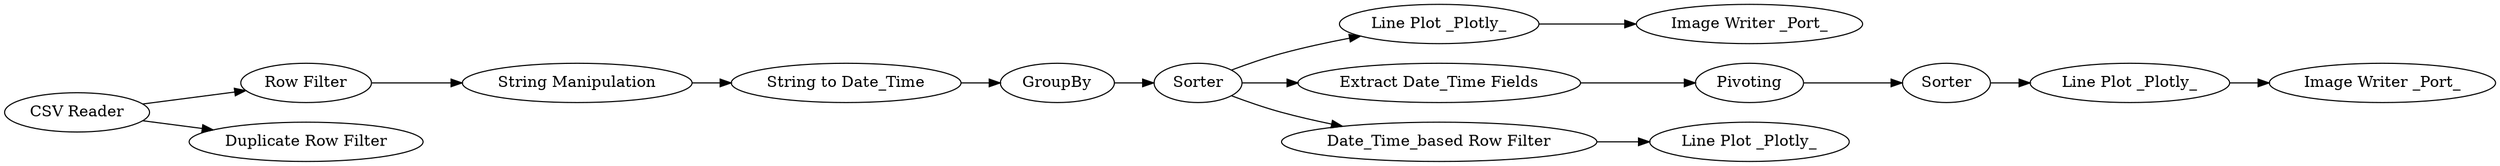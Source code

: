 digraph {
	9 -> 8
	14 -> 16
	16 -> 15
	12 -> 9
	1 -> 2
	13 -> 14
	15 -> 18
	6 -> 12
	2 -> 7
	9 -> 13
	7 -> 6
	9 -> 10
	8 -> 17
	10 -> 11
	1 -> 3
	16 [label=Sorter]
	13 [label="Extract Date_Time Fields"]
	1 [label="CSV Reader"]
	7 [label="String Manipulation"]
	9 [label=Sorter]
	11 [label="Line Plot _Plotly_"]
	18 [label="Image Writer _Port_"]
	10 [label="Date_Time_based Row Filter"]
	6 [label="String to Date_Time"]
	8 [label="Line Plot _Plotly_"]
	15 [label="Line Plot _Plotly_"]
	14 [label=Pivoting]
	17 [label="Image Writer _Port_"]
	3 [label="Duplicate Row Filter"]
	2 [label="Row Filter"]
	12 [label=GroupBy]
	rankdir=LR
}
